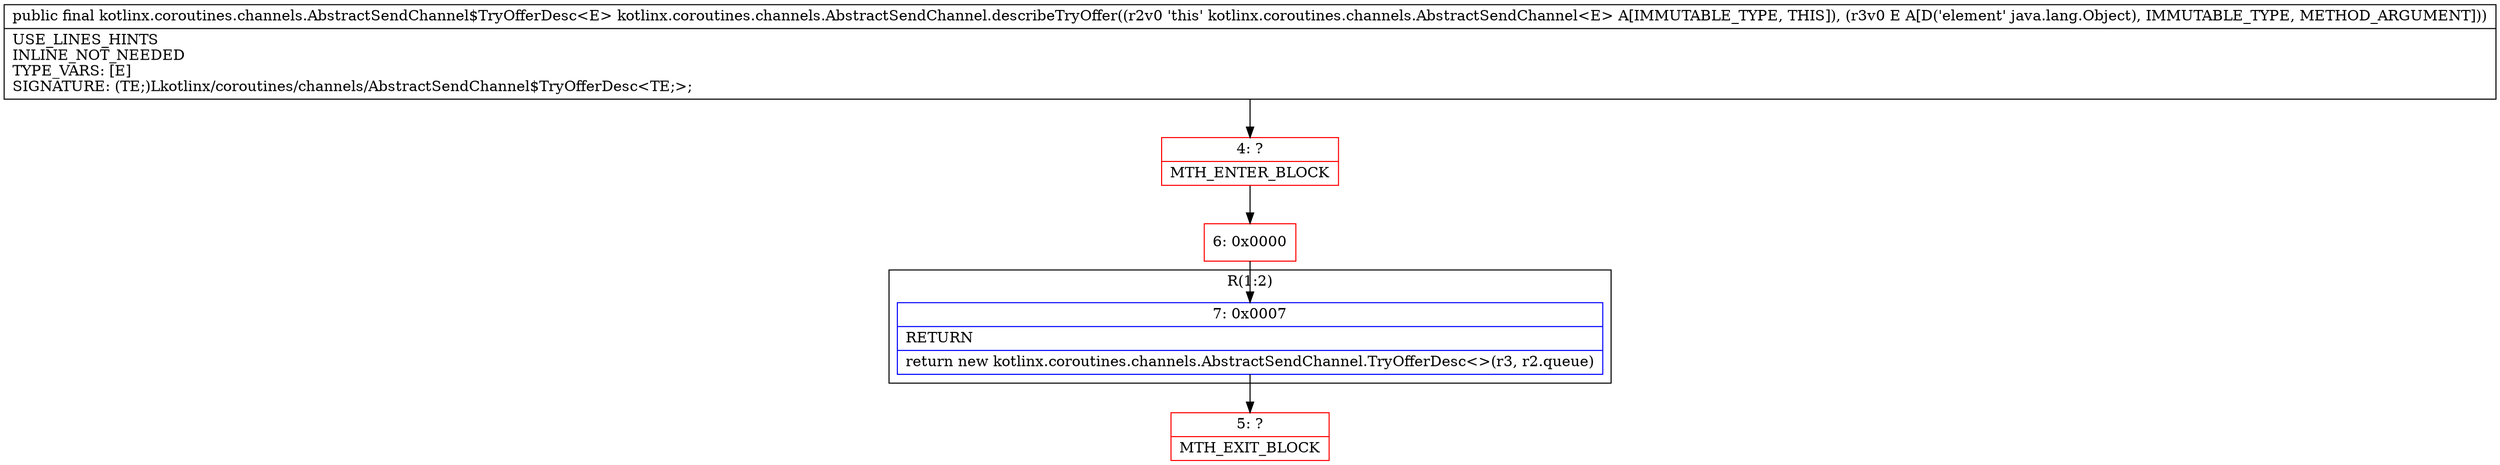 digraph "CFG forkotlinx.coroutines.channels.AbstractSendChannel.describeTryOffer(Ljava\/lang\/Object;)Lkotlinx\/coroutines\/channels\/AbstractSendChannel$TryOfferDesc;" {
subgraph cluster_Region_131108960 {
label = "R(1:2)";
node [shape=record,color=blue];
Node_7 [shape=record,label="{7\:\ 0x0007|RETURN\l|return new kotlinx.coroutines.channels.AbstractSendChannel.TryOfferDesc\<\>(r3, r2.queue)\l}"];
}
Node_4 [shape=record,color=red,label="{4\:\ ?|MTH_ENTER_BLOCK\l}"];
Node_6 [shape=record,color=red,label="{6\:\ 0x0000}"];
Node_5 [shape=record,color=red,label="{5\:\ ?|MTH_EXIT_BLOCK\l}"];
MethodNode[shape=record,label="{public final kotlinx.coroutines.channels.AbstractSendChannel$TryOfferDesc\<E\> kotlinx.coroutines.channels.AbstractSendChannel.describeTryOffer((r2v0 'this' kotlinx.coroutines.channels.AbstractSendChannel\<E\> A[IMMUTABLE_TYPE, THIS]), (r3v0 E A[D('element' java.lang.Object), IMMUTABLE_TYPE, METHOD_ARGUMENT]))  | USE_LINES_HINTS\lINLINE_NOT_NEEDED\lTYPE_VARS: [E]\lSIGNATURE: (TE;)Lkotlinx\/coroutines\/channels\/AbstractSendChannel$TryOfferDesc\<TE;\>;\l}"];
MethodNode -> Node_4;Node_7 -> Node_5;
Node_4 -> Node_6;
Node_6 -> Node_7;
}

